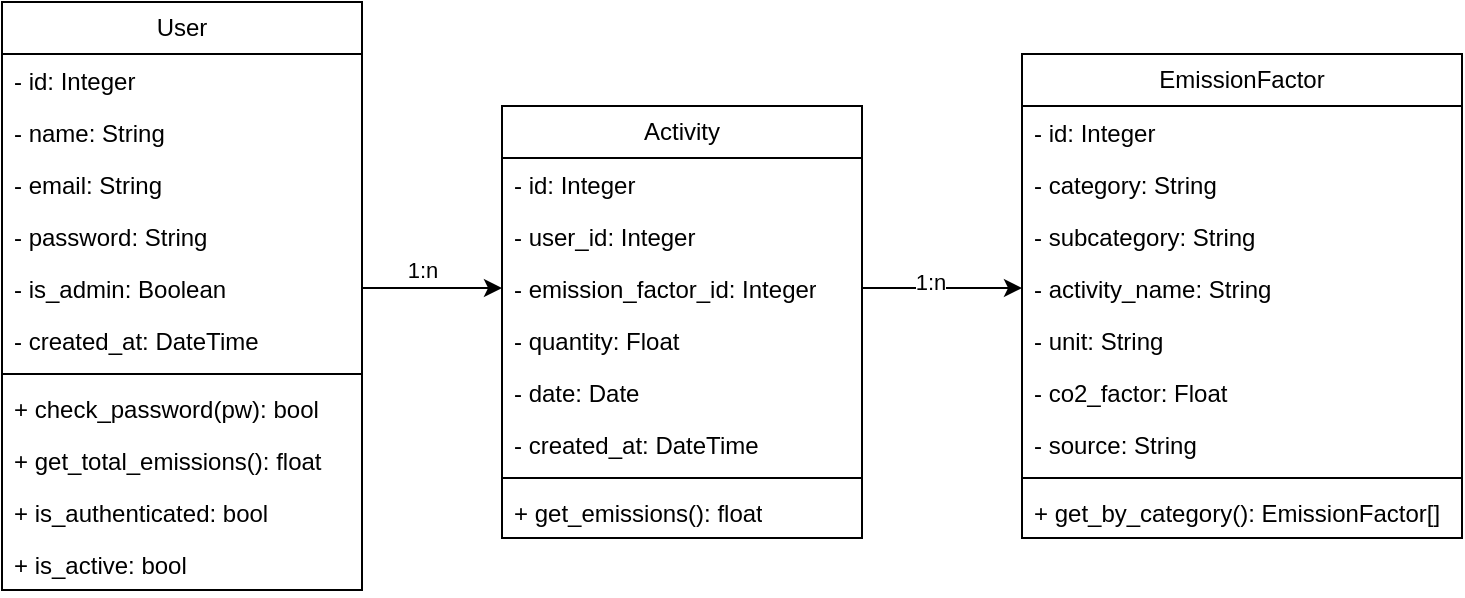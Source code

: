 <mxfile version="27.0.5">
  <diagram name="Page-1" id="lecEYZSryg9G25mX1ceL">
    <mxGraphModel dx="759" dy="460" grid="1" gridSize="10" guides="1" tooltips="1" connect="1" arrows="1" fold="1" page="1" pageScale="1" pageWidth="827" pageHeight="1169" math="0" shadow="0">
      <root>
        <mxCell id="0" />
        <mxCell id="1" parent="0" />
        <mxCell id="3Q6AruqPxK5I-9uVMdLR-6" value="User" style="swimlane;fontStyle=0;childLayout=stackLayout;horizontal=1;startSize=26;fillColor=none;horizontalStack=0;resizeParent=1;resizeParentMax=0;resizeLast=0;collapsible=1;marginBottom=0;whiteSpace=wrap;html=1;" vertex="1" parent="1">
          <mxGeometry x="40" y="94" width="180" height="294" as="geometry" />
        </mxCell>
        <mxCell id="3Q6AruqPxK5I-9uVMdLR-7" value="- id: Integer" style="text;strokeColor=none;fillColor=none;align=left;verticalAlign=top;spacingLeft=4;spacingRight=4;overflow=hidden;rotatable=0;points=[[0,0.5],[1,0.5]];portConstraint=eastwest;whiteSpace=wrap;html=1;" vertex="1" parent="3Q6AruqPxK5I-9uVMdLR-6">
          <mxGeometry y="26" width="180" height="26" as="geometry" />
        </mxCell>
        <mxCell id="3Q6AruqPxK5I-9uVMdLR-8" value="- name: String" style="text;strokeColor=none;fillColor=none;align=left;verticalAlign=top;spacingLeft=4;spacingRight=4;overflow=hidden;rotatable=0;points=[[0,0.5],[1,0.5]];portConstraint=eastwest;whiteSpace=wrap;html=1;" vertex="1" parent="3Q6AruqPxK5I-9uVMdLR-6">
          <mxGeometry y="52" width="180" height="26" as="geometry" />
        </mxCell>
        <mxCell id="3Q6AruqPxK5I-9uVMdLR-9" value="- email: String" style="text;strokeColor=none;fillColor=none;align=left;verticalAlign=top;spacingLeft=4;spacingRight=4;overflow=hidden;rotatable=0;points=[[0,0.5],[1,0.5]];portConstraint=eastwest;whiteSpace=wrap;html=1;" vertex="1" parent="3Q6AruqPxK5I-9uVMdLR-6">
          <mxGeometry y="78" width="180" height="26" as="geometry" />
        </mxCell>
        <mxCell id="3Q6AruqPxK5I-9uVMdLR-46" value="- password: String" style="text;strokeColor=none;fillColor=none;align=left;verticalAlign=top;spacingLeft=4;spacingRight=4;overflow=hidden;rotatable=0;points=[[0,0.5],[1,0.5]];portConstraint=eastwest;whiteSpace=wrap;html=1;" vertex="1" parent="3Q6AruqPxK5I-9uVMdLR-6">
          <mxGeometry y="104" width="180" height="26" as="geometry" />
        </mxCell>
        <mxCell id="3Q6AruqPxK5I-9uVMdLR-10" value="- is_admin: Boolean" style="text;strokeColor=none;fillColor=none;align=left;verticalAlign=top;spacingLeft=4;spacingRight=4;overflow=hidden;rotatable=0;points=[[0,0.5],[1,0.5]];portConstraint=eastwest;whiteSpace=wrap;html=1;" vertex="1" parent="3Q6AruqPxK5I-9uVMdLR-6">
          <mxGeometry y="130" width="180" height="26" as="geometry" />
        </mxCell>
        <mxCell id="3Q6AruqPxK5I-9uVMdLR-11" value="- created_at: DateTime" style="text;strokeColor=none;fillColor=none;align=left;verticalAlign=top;spacingLeft=4;spacingRight=4;overflow=hidden;rotatable=0;points=[[0,0.5],[1,0.5]];portConstraint=eastwest;whiteSpace=wrap;html=1;" vertex="1" parent="3Q6AruqPxK5I-9uVMdLR-6">
          <mxGeometry y="156" width="180" height="26" as="geometry" />
        </mxCell>
        <mxCell id="3Q6AruqPxK5I-9uVMdLR-16" value="" style="line;strokeWidth=1;fillColor=none;align=left;verticalAlign=middle;spacingTop=-1;spacingLeft=3;spacingRight=3;rotatable=0;labelPosition=right;points=[];portConstraint=eastwest;strokeColor=inherit;" vertex="1" parent="3Q6AruqPxK5I-9uVMdLR-6">
          <mxGeometry y="182" width="180" height="8" as="geometry" />
        </mxCell>
        <mxCell id="3Q6AruqPxK5I-9uVMdLR-13" value="+ check_password(pw): bool" style="text;strokeColor=none;fillColor=none;align=left;verticalAlign=top;spacingLeft=4;spacingRight=4;overflow=hidden;rotatable=0;points=[[0,0.5],[1,0.5]];portConstraint=eastwest;whiteSpace=wrap;html=1;" vertex="1" parent="3Q6AruqPxK5I-9uVMdLR-6">
          <mxGeometry y="190" width="180" height="26" as="geometry" />
        </mxCell>
        <mxCell id="3Q6AruqPxK5I-9uVMdLR-17" value="+ get_total_emissions(): float" style="text;strokeColor=none;fillColor=none;align=left;verticalAlign=top;spacingLeft=4;spacingRight=4;overflow=hidden;rotatable=0;points=[[0,0.5],[1,0.5]];portConstraint=eastwest;whiteSpace=wrap;html=1;" vertex="1" parent="3Q6AruqPxK5I-9uVMdLR-6">
          <mxGeometry y="216" width="180" height="26" as="geometry" />
        </mxCell>
        <mxCell id="3Q6AruqPxK5I-9uVMdLR-18" value="+ is_authenticated: bool" style="text;strokeColor=none;fillColor=none;align=left;verticalAlign=top;spacingLeft=4;spacingRight=4;overflow=hidden;rotatable=0;points=[[0,0.5],[1,0.5]];portConstraint=eastwest;whiteSpace=wrap;html=1;" vertex="1" parent="3Q6AruqPxK5I-9uVMdLR-6">
          <mxGeometry y="242" width="180" height="26" as="geometry" />
        </mxCell>
        <mxCell id="3Q6AruqPxK5I-9uVMdLR-19" value="+ is_active: bool" style="text;strokeColor=none;fillColor=none;align=left;verticalAlign=top;spacingLeft=4;spacingRight=4;overflow=hidden;rotatable=0;points=[[0,0.5],[1,0.5]];portConstraint=eastwest;whiteSpace=wrap;html=1;" vertex="1" parent="3Q6AruqPxK5I-9uVMdLR-6">
          <mxGeometry y="268" width="180" height="26" as="geometry" />
        </mxCell>
        <mxCell id="3Q6AruqPxK5I-9uVMdLR-20" value="Activity" style="swimlane;fontStyle=0;childLayout=stackLayout;horizontal=1;startSize=26;fillColor=none;horizontalStack=0;resizeParent=1;resizeParentMax=0;resizeLast=0;collapsible=1;marginBottom=0;whiteSpace=wrap;html=1;" vertex="1" parent="1">
          <mxGeometry x="290" y="146" width="180" height="216" as="geometry" />
        </mxCell>
        <mxCell id="3Q6AruqPxK5I-9uVMdLR-21" value="- id: Integer" style="text;strokeColor=none;fillColor=none;align=left;verticalAlign=top;spacingLeft=4;spacingRight=4;overflow=hidden;rotatable=0;points=[[0,0.5],[1,0.5]];portConstraint=eastwest;whiteSpace=wrap;html=1;" vertex="1" parent="3Q6AruqPxK5I-9uVMdLR-20">
          <mxGeometry y="26" width="180" height="26" as="geometry" />
        </mxCell>
        <mxCell id="3Q6AruqPxK5I-9uVMdLR-22" value="- user_id: Integer" style="text;strokeColor=none;fillColor=none;align=left;verticalAlign=top;spacingLeft=4;spacingRight=4;overflow=hidden;rotatable=0;points=[[0,0.5],[1,0.5]];portConstraint=eastwest;whiteSpace=wrap;html=1;" vertex="1" parent="3Q6AruqPxK5I-9uVMdLR-20">
          <mxGeometry y="52" width="180" height="26" as="geometry" />
        </mxCell>
        <mxCell id="3Q6AruqPxK5I-9uVMdLR-23" value="- emission_factor_id: Integer" style="text;strokeColor=none;fillColor=none;align=left;verticalAlign=top;spacingLeft=4;spacingRight=4;overflow=hidden;rotatable=0;points=[[0,0.5],[1,0.5]];portConstraint=eastwest;whiteSpace=wrap;html=1;" vertex="1" parent="3Q6AruqPxK5I-9uVMdLR-20">
          <mxGeometry y="78" width="180" height="26" as="geometry" />
        </mxCell>
        <mxCell id="3Q6AruqPxK5I-9uVMdLR-24" value="- quantity: Float" style="text;strokeColor=none;fillColor=none;align=left;verticalAlign=top;spacingLeft=4;spacingRight=4;overflow=hidden;rotatable=0;points=[[0,0.5],[1,0.5]];portConstraint=eastwest;whiteSpace=wrap;html=1;" vertex="1" parent="3Q6AruqPxK5I-9uVMdLR-20">
          <mxGeometry y="104" width="180" height="26" as="geometry" />
        </mxCell>
        <mxCell id="3Q6AruqPxK5I-9uVMdLR-47" value="- date: Date" style="text;strokeColor=none;fillColor=none;align=left;verticalAlign=top;spacingLeft=4;spacingRight=4;overflow=hidden;rotatable=0;points=[[0,0.5],[1,0.5]];portConstraint=eastwest;whiteSpace=wrap;html=1;" vertex="1" parent="3Q6AruqPxK5I-9uVMdLR-20">
          <mxGeometry y="130" width="180" height="26" as="geometry" />
        </mxCell>
        <mxCell id="3Q6AruqPxK5I-9uVMdLR-25" value="- created_at: DateTime" style="text;strokeColor=none;fillColor=none;align=left;verticalAlign=top;spacingLeft=4;spacingRight=4;overflow=hidden;rotatable=0;points=[[0,0.5],[1,0.5]];portConstraint=eastwest;whiteSpace=wrap;html=1;" vertex="1" parent="3Q6AruqPxK5I-9uVMdLR-20">
          <mxGeometry y="156" width="180" height="26" as="geometry" />
        </mxCell>
        <mxCell id="3Q6AruqPxK5I-9uVMdLR-26" value="" style="line;strokeWidth=1;fillColor=none;align=left;verticalAlign=middle;spacingTop=-1;spacingLeft=3;spacingRight=3;rotatable=0;labelPosition=right;points=[];portConstraint=eastwest;strokeColor=inherit;" vertex="1" parent="3Q6AruqPxK5I-9uVMdLR-20">
          <mxGeometry y="182" width="180" height="8" as="geometry" />
        </mxCell>
        <mxCell id="3Q6AruqPxK5I-9uVMdLR-27" value="+ get_emissions(): float" style="text;strokeColor=none;fillColor=none;align=left;verticalAlign=top;spacingLeft=4;spacingRight=4;overflow=hidden;rotatable=0;points=[[0,0.5],[1,0.5]];portConstraint=eastwest;whiteSpace=wrap;html=1;" vertex="1" parent="3Q6AruqPxK5I-9uVMdLR-20">
          <mxGeometry y="190" width="180" height="26" as="geometry" />
        </mxCell>
        <mxCell id="3Q6AruqPxK5I-9uVMdLR-31" value="EmissionFactor" style="swimlane;fontStyle=0;childLayout=stackLayout;horizontal=1;startSize=26;fillColor=none;horizontalStack=0;resizeParent=1;resizeParentMax=0;resizeLast=0;collapsible=1;marginBottom=0;whiteSpace=wrap;html=1;" vertex="1" parent="1">
          <mxGeometry x="550" y="120" width="220" height="242" as="geometry" />
        </mxCell>
        <mxCell id="3Q6AruqPxK5I-9uVMdLR-32" value="- id: Integer" style="text;strokeColor=none;fillColor=none;align=left;verticalAlign=top;spacingLeft=4;spacingRight=4;overflow=hidden;rotatable=0;points=[[0,0.5],[1,0.5]];portConstraint=eastwest;whiteSpace=wrap;html=1;" vertex="1" parent="3Q6AruqPxK5I-9uVMdLR-31">
          <mxGeometry y="26" width="220" height="26" as="geometry" />
        </mxCell>
        <mxCell id="3Q6AruqPxK5I-9uVMdLR-33" value="- category: String" style="text;strokeColor=none;fillColor=none;align=left;verticalAlign=top;spacingLeft=4;spacingRight=4;overflow=hidden;rotatable=0;points=[[0,0.5],[1,0.5]];portConstraint=eastwest;whiteSpace=wrap;html=1;" vertex="1" parent="3Q6AruqPxK5I-9uVMdLR-31">
          <mxGeometry y="52" width="220" height="26" as="geometry" />
        </mxCell>
        <mxCell id="3Q6AruqPxK5I-9uVMdLR-34" value="- subcategory: String" style="text;strokeColor=none;fillColor=none;align=left;verticalAlign=top;spacingLeft=4;spacingRight=4;overflow=hidden;rotatable=0;points=[[0,0.5],[1,0.5]];portConstraint=eastwest;whiteSpace=wrap;html=1;" vertex="1" parent="3Q6AruqPxK5I-9uVMdLR-31">
          <mxGeometry y="78" width="220" height="26" as="geometry" />
        </mxCell>
        <mxCell id="3Q6AruqPxK5I-9uVMdLR-35" value="- activity_name: String" style="text;strokeColor=none;fillColor=none;align=left;verticalAlign=top;spacingLeft=4;spacingRight=4;overflow=hidden;rotatable=0;points=[[0,0.5],[1,0.5]];portConstraint=eastwest;whiteSpace=wrap;html=1;" vertex="1" parent="3Q6AruqPxK5I-9uVMdLR-31">
          <mxGeometry y="104" width="220" height="26" as="geometry" />
        </mxCell>
        <mxCell id="3Q6AruqPxK5I-9uVMdLR-36" value="- unit: String" style="text;strokeColor=none;fillColor=none;align=left;verticalAlign=top;spacingLeft=4;spacingRight=4;overflow=hidden;rotatable=0;points=[[0,0.5],[1,0.5]];portConstraint=eastwest;whiteSpace=wrap;html=1;" vertex="1" parent="3Q6AruqPxK5I-9uVMdLR-31">
          <mxGeometry y="130" width="220" height="26" as="geometry" />
        </mxCell>
        <mxCell id="3Q6AruqPxK5I-9uVMdLR-40" value="- co2_factor: Float" style="text;strokeColor=none;fillColor=none;align=left;verticalAlign=top;spacingLeft=4;spacingRight=4;overflow=hidden;rotatable=0;points=[[0,0.5],[1,0.5]];portConstraint=eastwest;whiteSpace=wrap;html=1;" vertex="1" parent="3Q6AruqPxK5I-9uVMdLR-31">
          <mxGeometry y="156" width="220" height="26" as="geometry" />
        </mxCell>
        <mxCell id="3Q6AruqPxK5I-9uVMdLR-41" value="- source: String" style="text;strokeColor=none;fillColor=none;align=left;verticalAlign=top;spacingLeft=4;spacingRight=4;overflow=hidden;rotatable=0;points=[[0,0.5],[1,0.5]];portConstraint=eastwest;whiteSpace=wrap;html=1;" vertex="1" parent="3Q6AruqPxK5I-9uVMdLR-31">
          <mxGeometry y="182" width="220" height="26" as="geometry" />
        </mxCell>
        <mxCell id="3Q6AruqPxK5I-9uVMdLR-37" value="" style="line;strokeWidth=1;fillColor=none;align=left;verticalAlign=middle;spacingTop=-1;spacingLeft=3;spacingRight=3;rotatable=0;labelPosition=right;points=[];portConstraint=eastwest;strokeColor=inherit;" vertex="1" parent="3Q6AruqPxK5I-9uVMdLR-31">
          <mxGeometry y="208" width="220" height="8" as="geometry" />
        </mxCell>
        <mxCell id="3Q6AruqPxK5I-9uVMdLR-38" value="+ get_by_category(): EmissionFactor[]" style="text;strokeColor=none;fillColor=none;align=left;verticalAlign=top;spacingLeft=4;spacingRight=4;overflow=hidden;rotatable=0;points=[[0,0.5],[1,0.5]];portConstraint=eastwest;whiteSpace=wrap;html=1;" vertex="1" parent="3Q6AruqPxK5I-9uVMdLR-31">
          <mxGeometry y="216" width="220" height="26" as="geometry" />
        </mxCell>
        <mxCell id="3Q6AruqPxK5I-9uVMdLR-42" style="edgeStyle=orthogonalEdgeStyle;rounded=0;orthogonalLoop=1;jettySize=auto;html=1;entryX=0;entryY=0.5;entryDx=0;entryDy=0;" edge="1" parent="1" source="3Q6AruqPxK5I-9uVMdLR-10" target="3Q6AruqPxK5I-9uVMdLR-23">
          <mxGeometry relative="1" as="geometry" />
        </mxCell>
        <mxCell id="3Q6AruqPxK5I-9uVMdLR-44" value="1:n" style="edgeLabel;html=1;align=center;verticalAlign=middle;resizable=0;points=[];" vertex="1" connectable="0" parent="3Q6AruqPxK5I-9uVMdLR-42">
          <mxGeometry x="-0.14" relative="1" as="geometry">
            <mxPoint y="-9" as="offset" />
          </mxGeometry>
        </mxCell>
        <mxCell id="3Q6AruqPxK5I-9uVMdLR-43" style="edgeStyle=orthogonalEdgeStyle;rounded=0;orthogonalLoop=1;jettySize=auto;html=1;entryX=0;entryY=0.5;entryDx=0;entryDy=0;" edge="1" parent="1" source="3Q6AruqPxK5I-9uVMdLR-23" target="3Q6AruqPxK5I-9uVMdLR-35">
          <mxGeometry relative="1" as="geometry" />
        </mxCell>
        <mxCell id="3Q6AruqPxK5I-9uVMdLR-45" value="1:n" style="edgeLabel;html=1;align=center;verticalAlign=middle;resizable=0;points=[];" vertex="1" connectable="0" parent="3Q6AruqPxK5I-9uVMdLR-43">
          <mxGeometry x="-0.15" y="3" relative="1" as="geometry">
            <mxPoint as="offset" />
          </mxGeometry>
        </mxCell>
      </root>
    </mxGraphModel>
  </diagram>
</mxfile>
